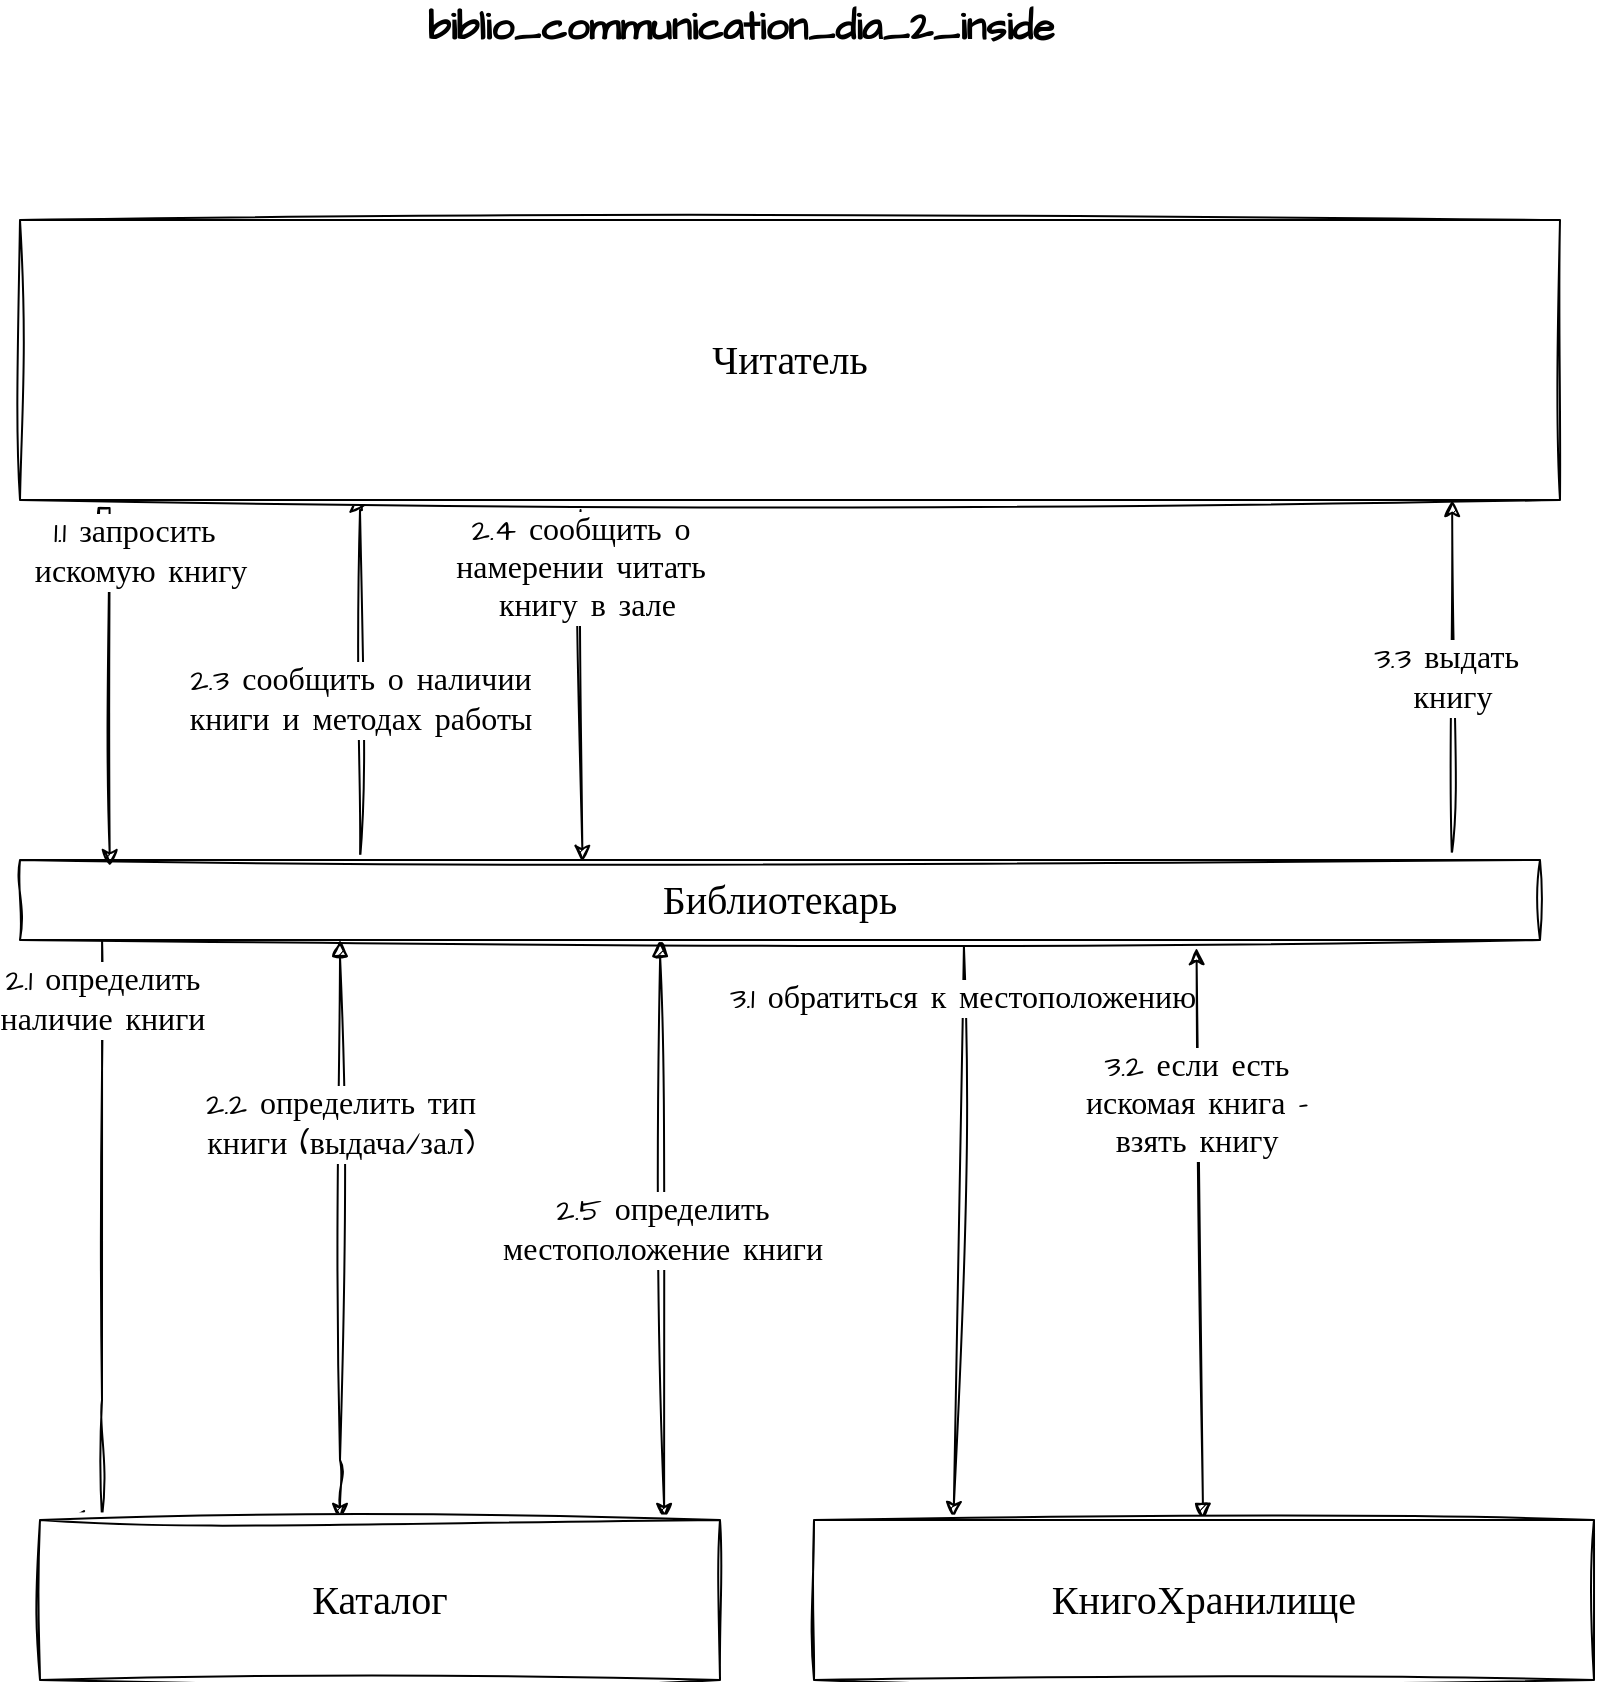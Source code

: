 <mxfile version="21.7.2" type="device">
  <diagram name="Страница — 1" id="2Q3IhjSLfzELNbrJtqsr">
    <mxGraphModel dx="1434" dy="1927" grid="1" gridSize="10" guides="1" tooltips="1" connect="1" arrows="1" fold="1" page="1" pageScale="1" pageWidth="827" pageHeight="1169" math="0" shadow="0">
      <root>
        <mxCell id="0" />
        <mxCell id="1" parent="0" />
        <mxCell id="Ikadetjm3nNki8M43ZyB-2" value="biblio_communication_dia_2_inside" style="text;align=center;fontStyle=1;verticalAlign=middle;spacingLeft=3;spacingRight=3;strokeColor=none;rotatable=0;points=[[0,0.5],[1,0.5]];portConstraint=eastwest;html=1;fontSize=20;fontFamily=Architects Daughter;" vertex="1" parent="1">
          <mxGeometry x="360" y="-110" width="80" height="26" as="geometry" />
        </mxCell>
        <mxCell id="Ikadetjm3nNki8M43ZyB-14" value="2.2 определить тип&lt;br style=&quot;border-color: var(--border-color);&quot;&gt;книги (выдача/зал)" style="edgeStyle=orthogonalEdgeStyle;rounded=0;sketch=1;hachureGap=4;jiggle=2;curveFitting=1;orthogonalLoop=1;jettySize=auto;html=1;fontFamily=Architects Daughter;fontSource=https%3A%2F%2Ffonts.googleapis.com%2Fcss%3Ffamily%3DArchitects%2BDaughter;fontSize=16;startArrow=block;startFill=1;" edge="1" parent="1" source="Ikadetjm3nNki8M43ZyB-3" target="Ikadetjm3nNki8M43ZyB-8">
          <mxGeometry x="-0.368" relative="1" as="geometry">
            <Array as="points">
              <mxPoint x="200" y="620" />
              <mxPoint x="200" y="620" />
            </Array>
            <mxPoint as="offset" />
          </mxGeometry>
        </mxCell>
        <mxCell id="Ikadetjm3nNki8M43ZyB-19" value="2.3 сообщить о наличии &lt;br&gt;книги и методах работы" style="edgeStyle=orthogonalEdgeStyle;rounded=0;sketch=1;hachureGap=4;jiggle=2;curveFitting=1;orthogonalLoop=1;jettySize=auto;html=1;entryX=0.225;entryY=1.017;entryDx=0;entryDy=0;entryPerimeter=0;fontFamily=Architects Daughter;fontSource=https%3A%2F%2Ffonts.googleapis.com%2Fcss%3Ffamily%3DArchitects%2BDaughter;fontSize=16;" edge="1" parent="1" source="Ikadetjm3nNki8M43ZyB-3" target="Ikadetjm3nNki8M43ZyB-4">
          <mxGeometry x="-0.111" relative="1" as="geometry">
            <Array as="points">
              <mxPoint x="210" y="145" />
              <mxPoint x="211" y="145" />
            </Array>
            <mxPoint as="offset" />
          </mxGeometry>
        </mxCell>
        <mxCell id="Ikadetjm3nNki8M43ZyB-22" value="2.5 определить &lt;br&gt;местоположение книги" style="rounded=0;sketch=1;hachureGap=4;jiggle=2;curveFitting=1;orthogonalLoop=1;jettySize=auto;html=1;fontFamily=Architects Daughter;fontSource=https%3A%2F%2Ffonts.googleapis.com%2Fcss%3Ffamily%3DArchitects%2BDaughter;fontSize=16;exitX=0.328;exitY=0.975;exitDx=0;exitDy=0;exitPerimeter=0;startArrow=block;startFill=1;entryX=0.918;entryY=0;entryDx=0;entryDy=0;entryPerimeter=0;" edge="1" parent="1" target="Ikadetjm3nNki8M43ZyB-8">
          <mxGeometry relative="1" as="geometry">
            <mxPoint x="360" y="360" as="sourcePoint" />
            <mxPoint x="360.84" y="647" as="targetPoint" />
          </mxGeometry>
        </mxCell>
        <mxCell id="Ikadetjm3nNki8M43ZyB-23" value="2.1 определить&lt;br style=&quot;border-color: var(--border-color);&quot;&gt;наличие книги" style="edgeStyle=orthogonalEdgeStyle;rounded=0;sketch=1;hachureGap=4;jiggle=2;curveFitting=1;orthogonalLoop=1;jettySize=auto;html=1;entryX=0.041;entryY=-0.012;entryDx=0;entryDy=0;entryPerimeter=0;fontFamily=Architects Daughter;fontSource=https%3A%2F%2Ffonts.googleapis.com%2Fcss%3Ffamily%3DArchitects%2BDaughter;fontSize=16;exitX=0.054;exitY=1;exitDx=0;exitDy=0;exitPerimeter=0;" edge="1" parent="1" source="Ikadetjm3nNki8M43ZyB-3" target="Ikadetjm3nNki8M43ZyB-8">
          <mxGeometry x="-0.8" relative="1" as="geometry">
            <mxPoint x="-69" y="310" as="sourcePoint" />
            <mxPoint x="-60.24" y="599.04" as="targetPoint" />
            <Array as="points">
              <mxPoint x="81" y="590" />
              <mxPoint x="81" y="590" />
            </Array>
            <mxPoint as="offset" />
          </mxGeometry>
        </mxCell>
        <mxCell id="Ikadetjm3nNki8M43ZyB-36" value="3.3 выдать&amp;nbsp;&lt;br&gt;книгу" style="edgeStyle=none;rounded=0;sketch=1;hachureGap=4;jiggle=2;curveFitting=1;orthogonalLoop=1;jettySize=auto;html=1;entryX=0.93;entryY=1;entryDx=0;entryDy=0;entryPerimeter=0;fontFamily=Architects Daughter;fontSource=https%3A%2F%2Ffonts.googleapis.com%2Fcss%3Ffamily%3DArchitects%2BDaughter;fontSize=16;exitX=0.942;exitY=-0.075;exitDx=0;exitDy=0;exitPerimeter=0;" edge="1" parent="1" source="Ikadetjm3nNki8M43ZyB-3" target="Ikadetjm3nNki8M43ZyB-4">
          <mxGeometry relative="1" as="geometry" />
        </mxCell>
        <mxCell id="Ikadetjm3nNki8M43ZyB-3" value="Библиотекарь" style="html=1;whiteSpace=wrap;sketch=1;hachureGap=4;jiggle=2;curveFitting=1;fontFamily=Architects Daughter;fontSource=https%3A%2F%2Ffonts.googleapis.com%2Fcss%3Ffamily%3DArchitects%2BDaughter;fontSize=20;" vertex="1" parent="1">
          <mxGeometry x="40" y="320" width="760" height="40" as="geometry" />
        </mxCell>
        <mxCell id="Ikadetjm3nNki8M43ZyB-6" value="1.1 запросить&amp;nbsp;&lt;br&gt;искомую книгу" style="edgeStyle=orthogonalEdgeStyle;rounded=0;sketch=1;hachureGap=4;jiggle=2;curveFitting=1;orthogonalLoop=1;jettySize=auto;html=1;fontFamily=Architects Daughter;fontSource=https%3A%2F%2Ffonts.googleapis.com%2Fcss%3Ffamily%3DArchitects%2BDaughter;fontSize=16;exitX=0.051;exitY=1.067;exitDx=0;exitDy=0;exitPerimeter=0;entryX=0.059;entryY=0.075;entryDx=0;entryDy=0;entryPerimeter=0;" edge="1" parent="1" source="Ikadetjm3nNki8M43ZyB-4" target="Ikadetjm3nNki8M43ZyB-3">
          <mxGeometry x="-0.654" y="15" relative="1" as="geometry">
            <Array as="points">
              <mxPoint x="85" y="144" />
            </Array>
            <mxPoint as="offset" />
          </mxGeometry>
        </mxCell>
        <mxCell id="Ikadetjm3nNki8M43ZyB-21" value="2.4 сообщить о &lt;br&gt;намерении читать&lt;br&gt;&amp;nbsp;книгу в зале" style="rounded=0;sketch=1;hachureGap=4;jiggle=2;curveFitting=1;orthogonalLoop=1;jettySize=auto;html=1;entryX=0.37;entryY=0.025;entryDx=0;entryDy=0;entryPerimeter=0;fontFamily=Architects Daughter;fontSource=https%3A%2F%2Ffonts.googleapis.com%2Fcss%3Ffamily%3DArchitects%2BDaughter;fontSize=16;exitX=0.364;exitY=1.036;exitDx=0;exitDy=0;exitPerimeter=0;" edge="1" parent="1" source="Ikadetjm3nNki8M43ZyB-4" target="Ikadetjm3nNki8M43ZyB-3">
          <mxGeometry x="-0.671" relative="1" as="geometry">
            <mxPoint as="offset" />
          </mxGeometry>
        </mxCell>
        <mxCell id="Ikadetjm3nNki8M43ZyB-27" value="3.1 обратиться к местоположению" style="rounded=0;sketch=1;hachureGap=4;jiggle=2;curveFitting=1;orthogonalLoop=1;jettySize=auto;html=1;entryX=0.179;entryY=-0.012;entryDx=0;entryDy=0;entryPerimeter=0;fontFamily=Architects Daughter;fontSource=https%3A%2F%2Ffonts.googleapis.com%2Fcss%3Ffamily%3DArchitects%2BDaughter;fontSize=16;exitX=0.621;exitY=1.075;exitDx=0;exitDy=0;exitPerimeter=0;" edge="1" parent="1" source="Ikadetjm3nNki8M43ZyB-3" target="Ikadetjm3nNki8M43ZyB-25">
          <mxGeometry x="-0.817" relative="1" as="geometry">
            <mxPoint x="500.0" y="360" as="sourcePoint" />
            <mxPoint x="500.28" y="644" as="targetPoint" />
            <mxPoint as="offset" />
          </mxGeometry>
        </mxCell>
        <mxCell id="Ikadetjm3nNki8M43ZyB-4" value="Читатель" style="html=1;whiteSpace=wrap;sketch=1;hachureGap=4;jiggle=2;curveFitting=1;fontFamily=Architects Daughter;fontSource=https%3A%2F%2Ffonts.googleapis.com%2Fcss%3Ffamily%3DArchitects%2BDaughter;fontSize=20;" vertex="1" parent="1">
          <mxGeometry x="40" width="770" height="140" as="geometry" />
        </mxCell>
        <mxCell id="Ikadetjm3nNki8M43ZyB-8" value="Каталог" style="html=1;whiteSpace=wrap;sketch=1;hachureGap=4;jiggle=2;curveFitting=1;fontFamily=Architects Daughter;fontSource=https%3A%2F%2Ffonts.googleapis.com%2Fcss%3Ffamily%3DArchitects%2BDaughter;fontSize=20;" vertex="1" parent="1">
          <mxGeometry x="50" y="650" width="340" height="80" as="geometry" />
        </mxCell>
        <mxCell id="Ikadetjm3nNki8M43ZyB-35" value="3.2 если есть&lt;br style=&quot;border-color: var(--border-color);&quot;&gt;искомая книга -&lt;br&gt;взять книгу" style="edgeStyle=none;rounded=0;sketch=1;hachureGap=4;jiggle=2;curveFitting=1;orthogonalLoop=1;jettySize=auto;html=1;entryX=0.774;entryY=1.1;entryDx=0;entryDy=0;entryPerimeter=0;fontFamily=Architects Daughter;fontSource=https%3A%2F%2Ffonts.googleapis.com%2Fcss%3Ffamily%3DArchitects%2BDaughter;fontSize=16;startArrow=block;startFill=1;" edge="1" parent="1" source="Ikadetjm3nNki8M43ZyB-25" target="Ikadetjm3nNki8M43ZyB-3">
          <mxGeometry x="0.458" y="1" relative="1" as="geometry">
            <mxPoint as="offset" />
          </mxGeometry>
        </mxCell>
        <mxCell id="Ikadetjm3nNki8M43ZyB-25" value="КнигоХранилище" style="html=1;whiteSpace=wrap;sketch=1;hachureGap=4;jiggle=2;curveFitting=1;fontFamily=Architects Daughter;fontSource=https%3A%2F%2Ffonts.googleapis.com%2Fcss%3Ffamily%3DArchitects%2BDaughter;fontSize=20;" vertex="1" parent="1">
          <mxGeometry x="437" y="650" width="390" height="80" as="geometry" />
        </mxCell>
      </root>
    </mxGraphModel>
  </diagram>
</mxfile>

